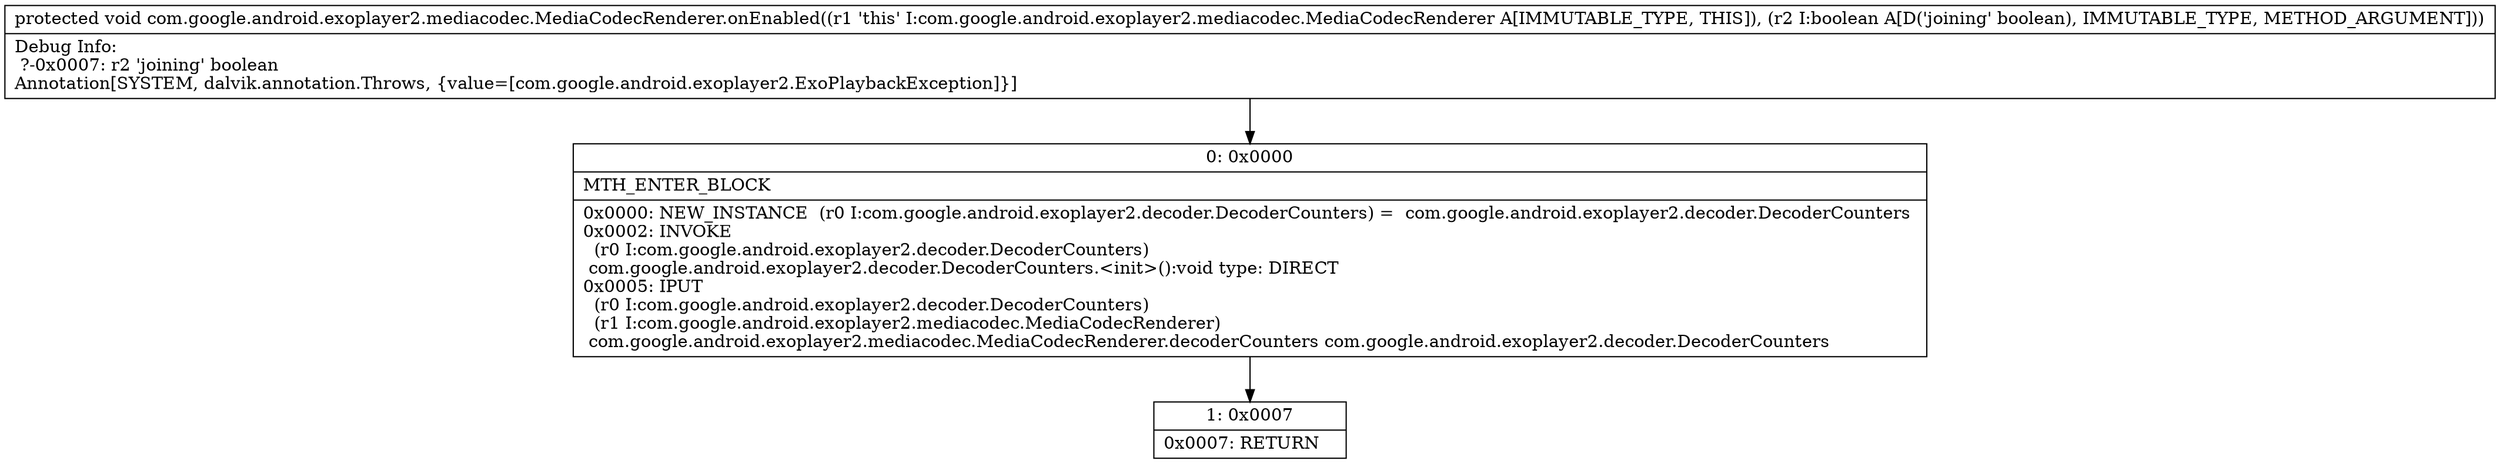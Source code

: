 digraph "CFG forcom.google.android.exoplayer2.mediacodec.MediaCodecRenderer.onEnabled(Z)V" {
Node_0 [shape=record,label="{0\:\ 0x0000|MTH_ENTER_BLOCK\l|0x0000: NEW_INSTANCE  (r0 I:com.google.android.exoplayer2.decoder.DecoderCounters) =  com.google.android.exoplayer2.decoder.DecoderCounters \l0x0002: INVOKE  \l  (r0 I:com.google.android.exoplayer2.decoder.DecoderCounters)\l com.google.android.exoplayer2.decoder.DecoderCounters.\<init\>():void type: DIRECT \l0x0005: IPUT  \l  (r0 I:com.google.android.exoplayer2.decoder.DecoderCounters)\l  (r1 I:com.google.android.exoplayer2.mediacodec.MediaCodecRenderer)\l com.google.android.exoplayer2.mediacodec.MediaCodecRenderer.decoderCounters com.google.android.exoplayer2.decoder.DecoderCounters \l}"];
Node_1 [shape=record,label="{1\:\ 0x0007|0x0007: RETURN   \l}"];
MethodNode[shape=record,label="{protected void com.google.android.exoplayer2.mediacodec.MediaCodecRenderer.onEnabled((r1 'this' I:com.google.android.exoplayer2.mediacodec.MediaCodecRenderer A[IMMUTABLE_TYPE, THIS]), (r2 I:boolean A[D('joining' boolean), IMMUTABLE_TYPE, METHOD_ARGUMENT]))  | Debug Info:\l  ?\-0x0007: r2 'joining' boolean\lAnnotation[SYSTEM, dalvik.annotation.Throws, \{value=[com.google.android.exoplayer2.ExoPlaybackException]\}]\l}"];
MethodNode -> Node_0;
Node_0 -> Node_1;
}

